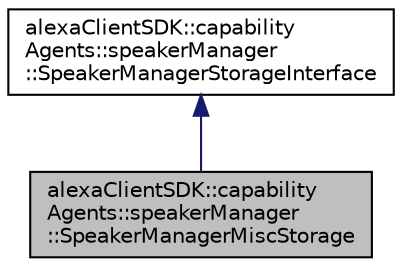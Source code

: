 digraph "alexaClientSDK::capabilityAgents::speakerManager::SpeakerManagerMiscStorage"
{
  edge [fontname="Helvetica",fontsize="10",labelfontname="Helvetica",labelfontsize="10"];
  node [fontname="Helvetica",fontsize="10",shape=record];
  Node0 [label="alexaClientSDK::capability\lAgents::speakerManager\l::SpeakerManagerMiscStorage",height=0.2,width=0.4,color="black", fillcolor="grey75", style="filled", fontcolor="black"];
  Node1 -> Node0 [dir="back",color="midnightblue",fontsize="10",style="solid",fontname="Helvetica"];
  Node1 [label="alexaClientSDK::capability\lAgents::speakerManager\l::SpeakerManagerStorageInterface",height=0.2,width=0.4,color="black", fillcolor="white", style="filled",URL="$structalexa_client_s_d_k_1_1capability_agents_1_1speaker_manager_1_1_speaker_manager_storage_interface.html"];
}
